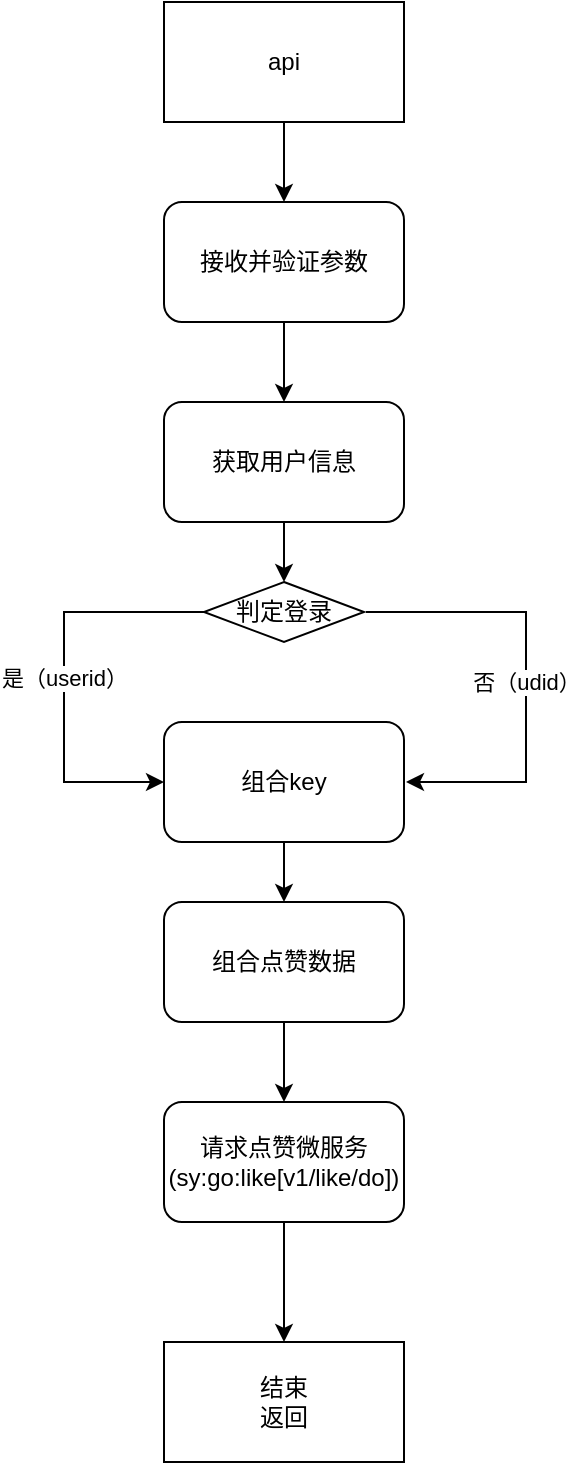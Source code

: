 <mxfile version="14.1.2" type="github">
  <diagram id="C5RBs43oDa-KdzZeNtuy" name="Page-1">
    <mxGraphModel dx="1422" dy="762" grid="1" gridSize="10" guides="1" tooltips="1" connect="1" arrows="1" fold="1" page="1" pageScale="1" pageWidth="827" pageHeight="1169" math="0" shadow="0">
      <root>
        <mxCell id="WIyWlLk6GJQsqaUBKTNV-0" />
        <mxCell id="WIyWlLk6GJQsqaUBKTNV-1" parent="WIyWlLk6GJQsqaUBKTNV-0" />
        <mxCell id="OFlqZf7biBh7wSJF_cy4-24" style="edgeStyle=orthogonalEdgeStyle;rounded=0;orthogonalLoop=1;jettySize=auto;html=1;entryX=0.5;entryY=0;entryDx=0;entryDy=0;" edge="1" parent="WIyWlLk6GJQsqaUBKTNV-1" source="OFlqZf7biBh7wSJF_cy4-0" target="OFlqZf7biBh7wSJF_cy4-10">
          <mxGeometry relative="1" as="geometry" />
        </mxCell>
        <mxCell id="OFlqZf7biBh7wSJF_cy4-0" value="api" style="rounded=0;whiteSpace=wrap;html=1;" vertex="1" parent="WIyWlLk6GJQsqaUBKTNV-1">
          <mxGeometry x="120" y="60" width="120" height="60" as="geometry" />
        </mxCell>
        <mxCell id="OFlqZf7biBh7wSJF_cy4-25" style="edgeStyle=orthogonalEdgeStyle;rounded=0;orthogonalLoop=1;jettySize=auto;html=1;entryX=0.5;entryY=0;entryDx=0;entryDy=0;" edge="1" parent="WIyWlLk6GJQsqaUBKTNV-1" source="OFlqZf7biBh7wSJF_cy4-10" target="OFlqZf7biBh7wSJF_cy4-12">
          <mxGeometry relative="1" as="geometry" />
        </mxCell>
        <mxCell id="OFlqZf7biBh7wSJF_cy4-10" value="接收并验证参数" style="rounded=1;whiteSpace=wrap;html=1;" vertex="1" parent="WIyWlLk6GJQsqaUBKTNV-1">
          <mxGeometry x="120" y="160" width="120" height="60" as="geometry" />
        </mxCell>
        <mxCell id="OFlqZf7biBh7wSJF_cy4-15" style="edgeStyle=orthogonalEdgeStyle;rounded=0;orthogonalLoop=1;jettySize=auto;html=1;entryX=0.5;entryY=0;entryDx=0;entryDy=0;" edge="1" parent="WIyWlLk6GJQsqaUBKTNV-1" source="OFlqZf7biBh7wSJF_cy4-12" target="OFlqZf7biBh7wSJF_cy4-14">
          <mxGeometry relative="1" as="geometry" />
        </mxCell>
        <mxCell id="OFlqZf7biBh7wSJF_cy4-12" value="获取用户信息" style="rounded=1;whiteSpace=wrap;html=1;" vertex="1" parent="WIyWlLk6GJQsqaUBKTNV-1">
          <mxGeometry x="120" y="260" width="120" height="60" as="geometry" />
        </mxCell>
        <mxCell id="OFlqZf7biBh7wSJF_cy4-20" style="edgeStyle=orthogonalEdgeStyle;rounded=0;orthogonalLoop=1;jettySize=auto;html=1;entryX=0.5;entryY=0;entryDx=0;entryDy=0;" edge="1" parent="WIyWlLk6GJQsqaUBKTNV-1" source="OFlqZf7biBh7wSJF_cy4-13" target="OFlqZf7biBh7wSJF_cy4-19">
          <mxGeometry relative="1" as="geometry" />
        </mxCell>
        <mxCell id="OFlqZf7biBh7wSJF_cy4-13" value="组合key" style="rounded=1;whiteSpace=wrap;html=1;" vertex="1" parent="WIyWlLk6GJQsqaUBKTNV-1">
          <mxGeometry x="120" y="420" width="120" height="60" as="geometry" />
        </mxCell>
        <mxCell id="OFlqZf7biBh7wSJF_cy4-16" value="否（udid）" style="edgeStyle=orthogonalEdgeStyle;rounded=0;orthogonalLoop=1;jettySize=auto;html=1;entryX=1;entryY=0.5;entryDx=0;entryDy=0;" edge="1" parent="WIyWlLk6GJQsqaUBKTNV-1">
          <mxGeometry x="0.022" relative="1" as="geometry">
            <mxPoint x="241" y="450" as="targetPoint" />
            <mxPoint x="221" y="365" as="sourcePoint" />
            <Array as="points">
              <mxPoint x="301" y="365" />
              <mxPoint x="301" y="450" />
            </Array>
            <mxPoint as="offset" />
          </mxGeometry>
        </mxCell>
        <mxCell id="OFlqZf7biBh7wSJF_cy4-17" value="是（userid）" style="edgeStyle=orthogonalEdgeStyle;rounded=0;orthogonalLoop=1;jettySize=auto;html=1;entryX=0;entryY=0.5;entryDx=0;entryDy=0;" edge="1" parent="WIyWlLk6GJQsqaUBKTNV-1" source="OFlqZf7biBh7wSJF_cy4-14" target="OFlqZf7biBh7wSJF_cy4-13">
          <mxGeometry relative="1" as="geometry">
            <mxPoint x="60" y="450" as="targetPoint" />
            <Array as="points">
              <mxPoint x="70" y="365" />
              <mxPoint x="70" y="450" />
            </Array>
          </mxGeometry>
        </mxCell>
        <mxCell id="OFlqZf7biBh7wSJF_cy4-14" value="判定登录" style="rhombus;whiteSpace=wrap;html=1;" vertex="1" parent="WIyWlLk6GJQsqaUBKTNV-1">
          <mxGeometry x="140" y="350" width="80" height="30" as="geometry" />
        </mxCell>
        <mxCell id="OFlqZf7biBh7wSJF_cy4-22" style="edgeStyle=orthogonalEdgeStyle;rounded=0;orthogonalLoop=1;jettySize=auto;html=1;entryX=0.5;entryY=0;entryDx=0;entryDy=0;" edge="1" parent="WIyWlLk6GJQsqaUBKTNV-1" source="OFlqZf7biBh7wSJF_cy4-19" target="OFlqZf7biBh7wSJF_cy4-21">
          <mxGeometry relative="1" as="geometry" />
        </mxCell>
        <mxCell id="OFlqZf7biBh7wSJF_cy4-19" value="组合点赞数据" style="rounded=1;whiteSpace=wrap;html=1;" vertex="1" parent="WIyWlLk6GJQsqaUBKTNV-1">
          <mxGeometry x="120" y="510" width="120" height="60" as="geometry" />
        </mxCell>
        <mxCell id="OFlqZf7biBh7wSJF_cy4-28" style="edgeStyle=orthogonalEdgeStyle;rounded=0;orthogonalLoop=1;jettySize=auto;html=1;entryX=0.5;entryY=0;entryDx=0;entryDy=0;" edge="1" parent="WIyWlLk6GJQsqaUBKTNV-1" source="OFlqZf7biBh7wSJF_cy4-21" target="OFlqZf7biBh7wSJF_cy4-36">
          <mxGeometry relative="1" as="geometry">
            <mxPoint x="180" y="710" as="targetPoint" />
          </mxGeometry>
        </mxCell>
        <mxCell id="OFlqZf7biBh7wSJF_cy4-21" value="请求点赞微服务(sy:go:like[v1/like/do])" style="rounded=1;whiteSpace=wrap;html=1;" vertex="1" parent="WIyWlLk6GJQsqaUBKTNV-1">
          <mxGeometry x="120" y="610" width="120" height="60" as="geometry" />
        </mxCell>
        <mxCell id="OFlqZf7biBh7wSJF_cy4-36" value="结束&lt;br&gt;返回" style="rounded=0;whiteSpace=wrap;html=1;" vertex="1" parent="WIyWlLk6GJQsqaUBKTNV-1">
          <mxGeometry x="120" y="730" width="120" height="60" as="geometry" />
        </mxCell>
      </root>
    </mxGraphModel>
  </diagram>
</mxfile>
